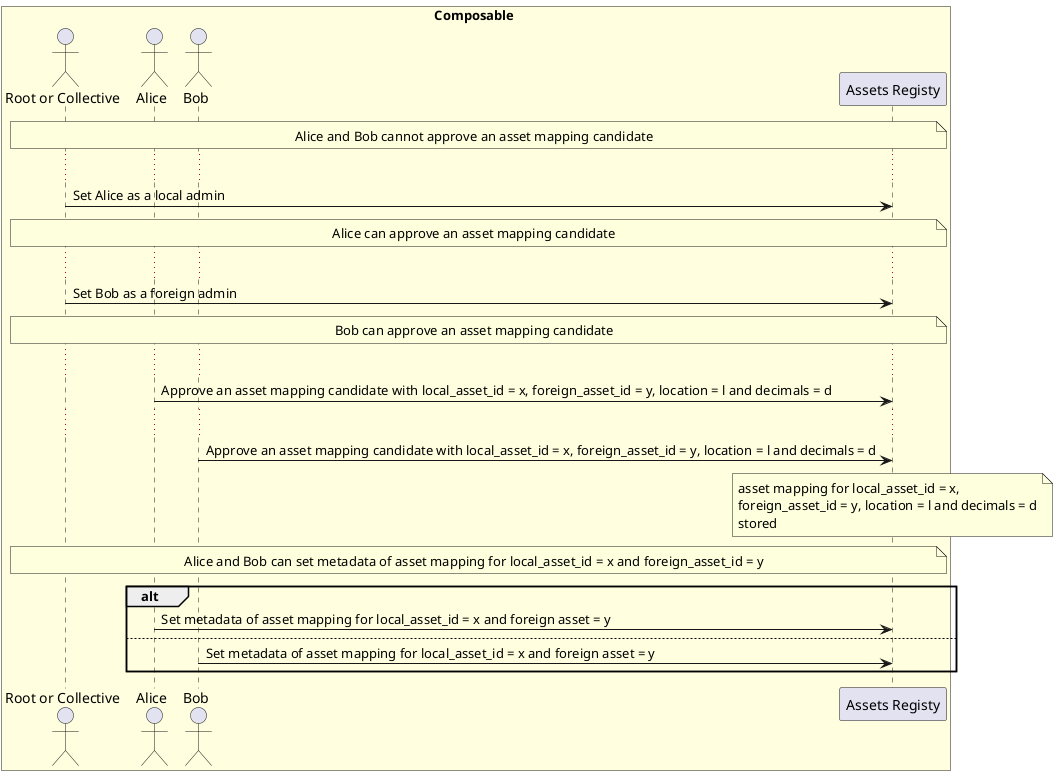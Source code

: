 @startuml "Assets Mapping"

box Composable #LightYellow
  actor "Root or Collective" as composable_authority
  actor "Alice" as alice
  actor "Bob" as bob
  participant "Assets Registy" as assets_registry_pallet
end box

note across: Alice and Bob cannot approve an asset mapping candidate

...

composable_authority -> assets_registry_pallet: Set Alice as a local admin
note across: Alice can approve an asset mapping candidate

...

composable_authority -> assets_registry_pallet: Set Bob as a foreign admin
note across: Bob can approve an asset mapping candidate

...

alice -> assets_registry_pallet: Approve an asset mapping candidate with local_asset_id = x, foreign_asset_id = y, location = l and decimals = d

...

bob -> assets_registry_pallet: Approve an asset mapping candidate with local_asset_id = x, foreign_asset_id = y, location = l and decimals = d
note over assets_registry_pallet
asset mapping for local_asset_id = x,
foreign_asset_id = y, location = l and decimals = d
stored
end note

note across: Alice and Bob can set metadata of asset mapping for local_asset_id = x and foreign_asset_id = y

alt
alice -> assets_registry_pallet: Set metadata of asset mapping for local_asset_id = x and foreign asset = y
else
bob -> assets_registry_pallet: Set metadata of asset mapping for local_asset_id = x and foreign asset = y
end

@enduml
